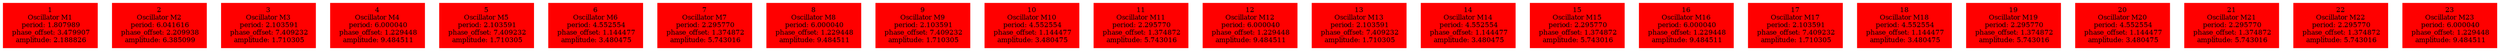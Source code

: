  digraph g{ forcelabels=true;
1 [label=<1<BR />Oscillator M1<BR /> period: 1.807989<BR /> phase_offset: 3.479907<BR /> amplitude: 2.188826>, shape=box,color=red,style=filled,fontsize=8];2 [label=<2<BR />Oscillator M2<BR /> period: 6.041616<BR /> phase_offset: 2.209938<BR /> amplitude: 6.385099>, shape=box,color=red,style=filled,fontsize=8];3 [label=<3<BR />Oscillator M3<BR /> period: 2.103591<BR /> phase_offset: 7.409232<BR /> amplitude: 1.710305>, shape=box,color=red,style=filled,fontsize=8];4 [label=<4<BR />Oscillator M4<BR /> period: 6.000040<BR /> phase_offset: 1.229448<BR /> amplitude: 9.484511>, shape=box,color=red,style=filled,fontsize=8];5 [label=<5<BR />Oscillator M5<BR /> period: 2.103591<BR /> phase_offset: 7.409232<BR /> amplitude: 1.710305>, shape=box,color=red,style=filled,fontsize=8];6 [label=<6<BR />Oscillator M6<BR /> period: 4.552554<BR /> phase_offset: 1.144477<BR /> amplitude: 3.480475>, shape=box,color=red,style=filled,fontsize=8];7 [label=<7<BR />Oscillator M7<BR /> period: 2.295770<BR /> phase_offset: 1.374872<BR /> amplitude: 5.743016>, shape=box,color=red,style=filled,fontsize=8];8 [label=<8<BR />Oscillator M8<BR /> period: 6.000040<BR /> phase_offset: 1.229448<BR /> amplitude: 9.484511>, shape=box,color=red,style=filled,fontsize=8];9 [label=<9<BR />Oscillator M9<BR /> period: 2.103591<BR /> phase_offset: 7.409232<BR /> amplitude: 1.710305>, shape=box,color=red,style=filled,fontsize=8];10 [label=<10<BR />Oscillator M10<BR /> period: 4.552554<BR /> phase_offset: 1.144477<BR /> amplitude: 3.480475>, shape=box,color=red,style=filled,fontsize=8];11 [label=<11<BR />Oscillator M11<BR /> period: 2.295770<BR /> phase_offset: 1.374872<BR /> amplitude: 5.743016>, shape=box,color=red,style=filled,fontsize=8];12 [label=<12<BR />Oscillator M12<BR /> period: 6.000040<BR /> phase_offset: 1.229448<BR /> amplitude: 9.484511>, shape=box,color=red,style=filled,fontsize=8];13 [label=<13<BR />Oscillator M13<BR /> period: 2.103591<BR /> phase_offset: 7.409232<BR /> amplitude: 1.710305>, shape=box,color=red,style=filled,fontsize=8];14 [label=<14<BR />Oscillator M14<BR /> period: 4.552554<BR /> phase_offset: 1.144477<BR /> amplitude: 3.480475>, shape=box,color=red,style=filled,fontsize=8];15 [label=<15<BR />Oscillator M15<BR /> period: 2.295770<BR /> phase_offset: 1.374872<BR /> amplitude: 5.743016>, shape=box,color=red,style=filled,fontsize=8];16 [label=<16<BR />Oscillator M16<BR /> period: 6.000040<BR /> phase_offset: 1.229448<BR /> amplitude: 9.484511>, shape=box,color=red,style=filled,fontsize=8];17 [label=<17<BR />Oscillator M17<BR /> period: 2.103591<BR /> phase_offset: 7.409232<BR /> amplitude: 1.710305>, shape=box,color=red,style=filled,fontsize=8];18 [label=<18<BR />Oscillator M18<BR /> period: 4.552554<BR /> phase_offset: 1.144477<BR /> amplitude: 3.480475>, shape=box,color=red,style=filled,fontsize=8];19 [label=<19<BR />Oscillator M19<BR /> period: 2.295770<BR /> phase_offset: 1.374872<BR /> amplitude: 5.743016>, shape=box,color=red,style=filled,fontsize=8];20 [label=<20<BR />Oscillator M20<BR /> period: 4.552554<BR /> phase_offset: 1.144477<BR /> amplitude: 3.480475>, shape=box,color=red,style=filled,fontsize=8];21 [label=<21<BR />Oscillator M21<BR /> period: 2.295770<BR /> phase_offset: 1.374872<BR /> amplitude: 5.743016>, shape=box,color=red,style=filled,fontsize=8];22 [label=<22<BR />Oscillator M22<BR /> period: 2.295770<BR /> phase_offset: 1.374872<BR /> amplitude: 5.743016>, shape=box,color=red,style=filled,fontsize=8];23 [label=<23<BR />Oscillator M23<BR /> period: 6.000040<BR /> phase_offset: 1.229448<BR /> amplitude: 9.484511>, shape=box,color=red,style=filled,fontsize=8]; }
